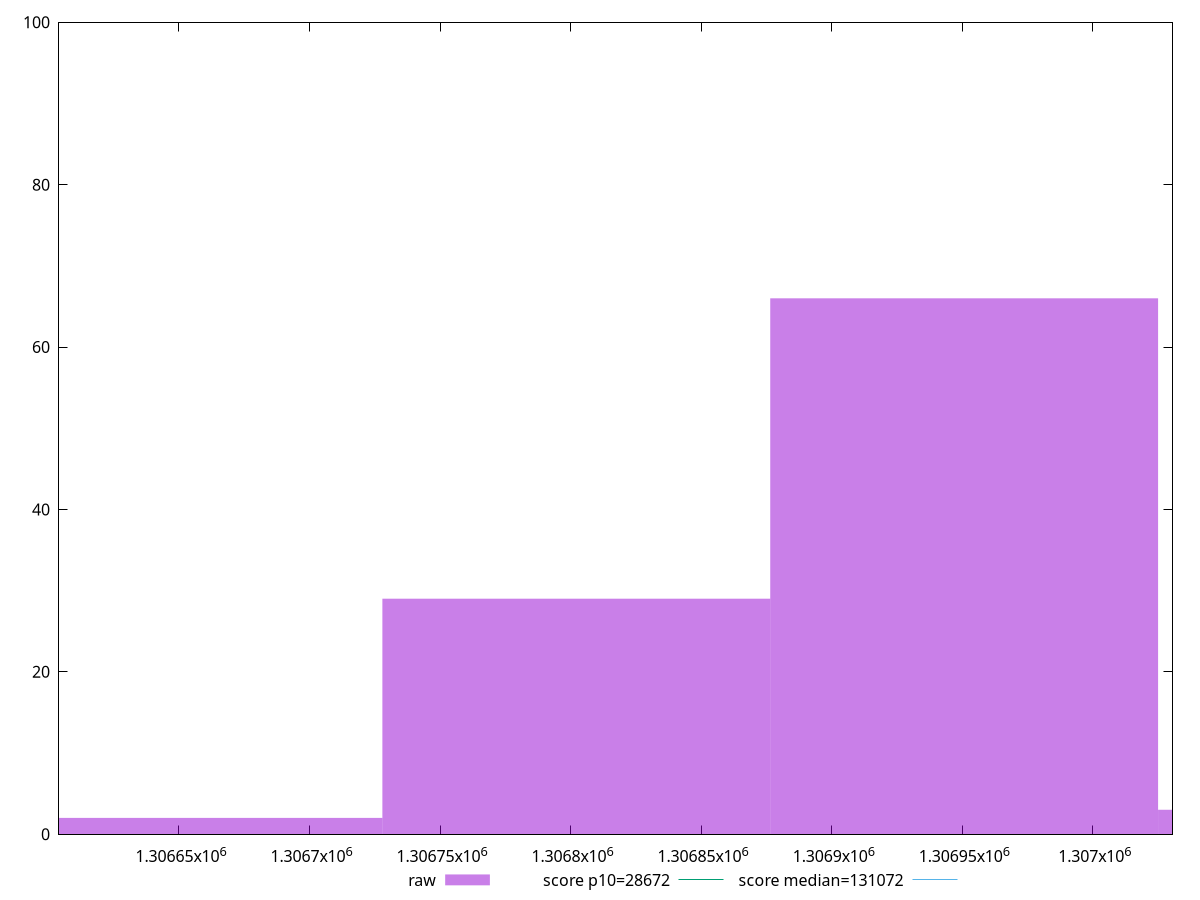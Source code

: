reset

$raw <<EOF
1306653.6473962215 2
1306802.1982883767 29
1306950.7491805318 66
1307099.300072687 3
EOF

set key outside below
set boxwidth 148.55089215509568
set xrange [1306604.0694700493:1307030.5413482003]
set yrange [0:100]
set trange [0:100]
set style fill transparent solid 0.5 noborder

set parametric
set terminal svg size 640, 490 enhanced background rgb 'white'
set output "report_00013_2021-02-09T12-04-24.940Z/uses-long-cache-ttl/samples/pages+cached/raw/histogram.svg"

plot $raw title "raw" with boxes, \
     28672,t title "score p10=28672", \
     131072,t title "score median=131072"

reset
